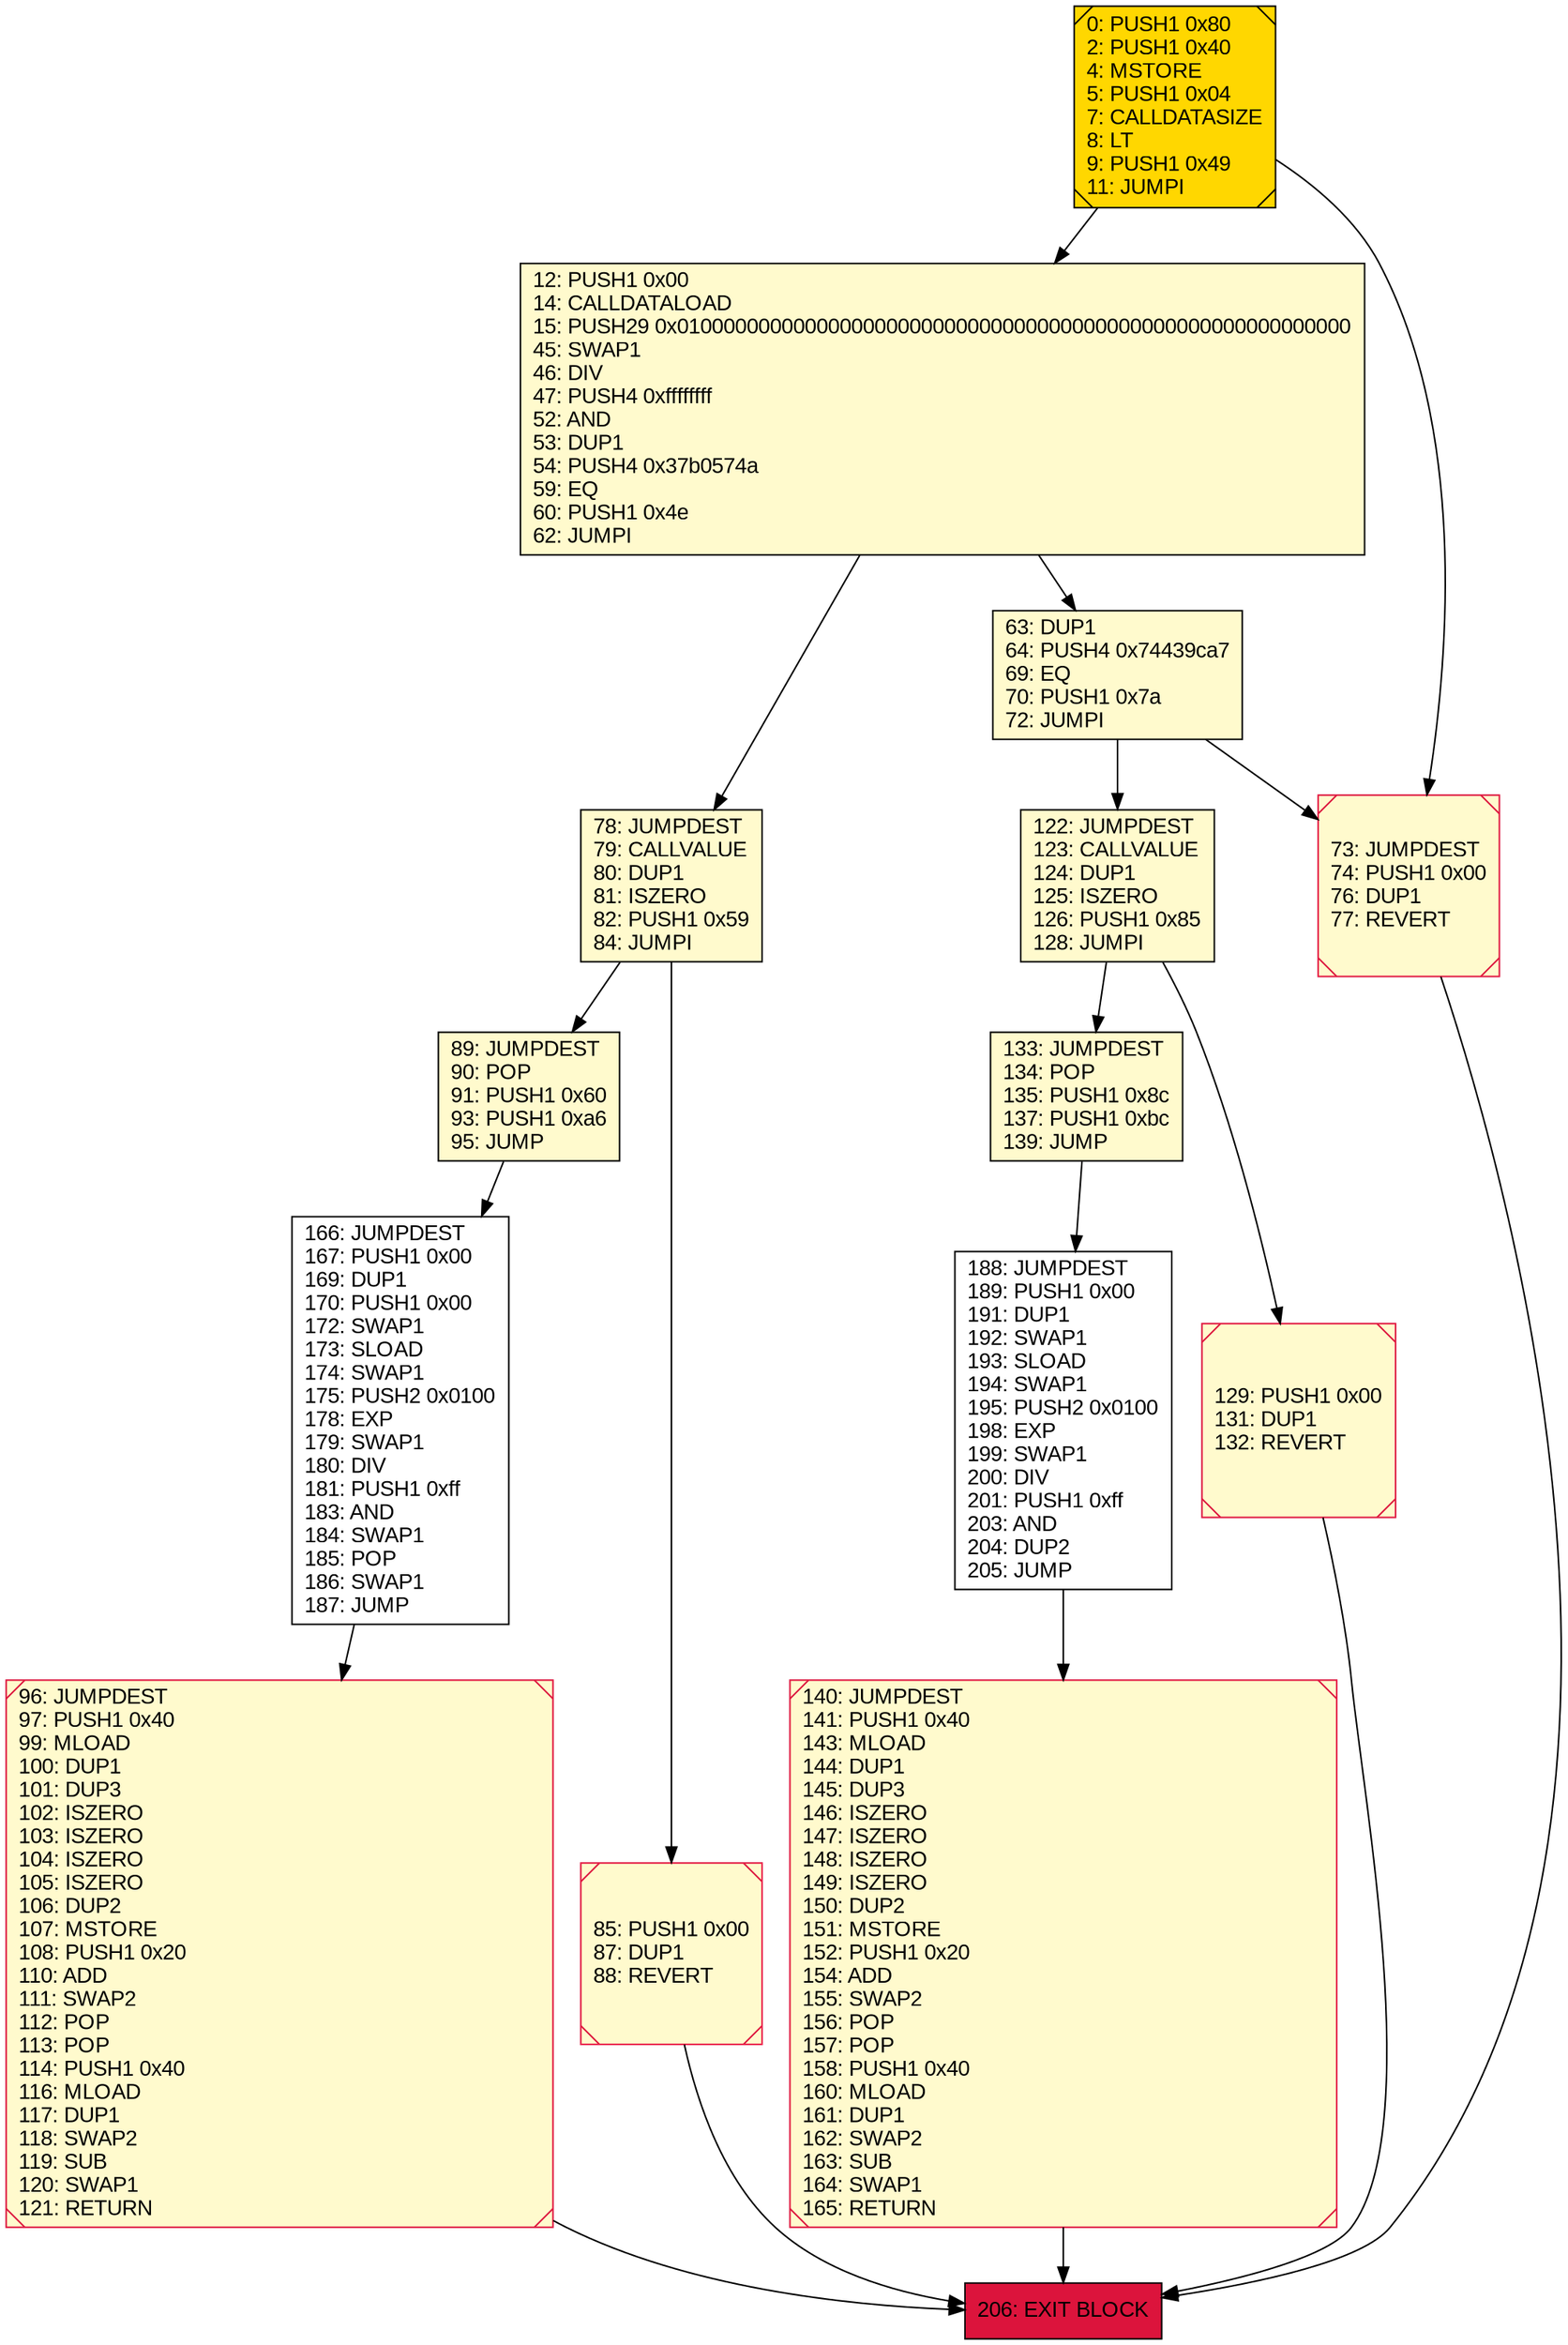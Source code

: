 digraph G {
bgcolor=transparent rankdir=UD;
node [shape=box style=filled color=black fillcolor=white fontname=arial fontcolor=black];
122 [label="122: JUMPDEST\l123: CALLVALUE\l124: DUP1\l125: ISZERO\l126: PUSH1 0x85\l128: JUMPI\l" fillcolor=lemonchiffon ];
129 [label="129: PUSH1 0x00\l131: DUP1\l132: REVERT\l" fillcolor=lemonchiffon shape=Msquare color=crimson ];
0 [label="0: PUSH1 0x80\l2: PUSH1 0x40\l4: MSTORE\l5: PUSH1 0x04\l7: CALLDATASIZE\l8: LT\l9: PUSH1 0x49\l11: JUMPI\l" fillcolor=lemonchiffon shape=Msquare fillcolor=gold ];
89 [label="89: JUMPDEST\l90: POP\l91: PUSH1 0x60\l93: PUSH1 0xa6\l95: JUMP\l" fillcolor=lemonchiffon ];
166 [label="166: JUMPDEST\l167: PUSH1 0x00\l169: DUP1\l170: PUSH1 0x00\l172: SWAP1\l173: SLOAD\l174: SWAP1\l175: PUSH2 0x0100\l178: EXP\l179: SWAP1\l180: DIV\l181: PUSH1 0xff\l183: AND\l184: SWAP1\l185: POP\l186: SWAP1\l187: JUMP\l" ];
12 [label="12: PUSH1 0x00\l14: CALLDATALOAD\l15: PUSH29 0x0100000000000000000000000000000000000000000000000000000000\l45: SWAP1\l46: DIV\l47: PUSH4 0xffffffff\l52: AND\l53: DUP1\l54: PUSH4 0x37b0574a\l59: EQ\l60: PUSH1 0x4e\l62: JUMPI\l" fillcolor=lemonchiffon ];
63 [label="63: DUP1\l64: PUSH4 0x74439ca7\l69: EQ\l70: PUSH1 0x7a\l72: JUMPI\l" fillcolor=lemonchiffon ];
73 [label="73: JUMPDEST\l74: PUSH1 0x00\l76: DUP1\l77: REVERT\l" fillcolor=lemonchiffon shape=Msquare color=crimson ];
206 [label="206: EXIT BLOCK\l" fillcolor=crimson ];
140 [label="140: JUMPDEST\l141: PUSH1 0x40\l143: MLOAD\l144: DUP1\l145: DUP3\l146: ISZERO\l147: ISZERO\l148: ISZERO\l149: ISZERO\l150: DUP2\l151: MSTORE\l152: PUSH1 0x20\l154: ADD\l155: SWAP2\l156: POP\l157: POP\l158: PUSH1 0x40\l160: MLOAD\l161: DUP1\l162: SWAP2\l163: SUB\l164: SWAP1\l165: RETURN\l" fillcolor=lemonchiffon shape=Msquare color=crimson ];
78 [label="78: JUMPDEST\l79: CALLVALUE\l80: DUP1\l81: ISZERO\l82: PUSH1 0x59\l84: JUMPI\l" fillcolor=lemonchiffon ];
85 [label="85: PUSH1 0x00\l87: DUP1\l88: REVERT\l" fillcolor=lemonchiffon shape=Msquare color=crimson ];
188 [label="188: JUMPDEST\l189: PUSH1 0x00\l191: DUP1\l192: SWAP1\l193: SLOAD\l194: SWAP1\l195: PUSH2 0x0100\l198: EXP\l199: SWAP1\l200: DIV\l201: PUSH1 0xff\l203: AND\l204: DUP2\l205: JUMP\l" ];
96 [label="96: JUMPDEST\l97: PUSH1 0x40\l99: MLOAD\l100: DUP1\l101: DUP3\l102: ISZERO\l103: ISZERO\l104: ISZERO\l105: ISZERO\l106: DUP2\l107: MSTORE\l108: PUSH1 0x20\l110: ADD\l111: SWAP2\l112: POP\l113: POP\l114: PUSH1 0x40\l116: MLOAD\l117: DUP1\l118: SWAP2\l119: SUB\l120: SWAP1\l121: RETURN\l" fillcolor=lemonchiffon shape=Msquare color=crimson ];
133 [label="133: JUMPDEST\l134: POP\l135: PUSH1 0x8c\l137: PUSH1 0xbc\l139: JUMP\l" fillcolor=lemonchiffon ];
122 -> 129;
0 -> 12;
73 -> 206;
89 -> 166;
133 -> 188;
63 -> 73;
78 -> 85;
188 -> 140;
0 -> 73;
63 -> 122;
12 -> 63;
129 -> 206;
96 -> 206;
12 -> 78;
78 -> 89;
85 -> 206;
166 -> 96;
122 -> 133;
140 -> 206;
}